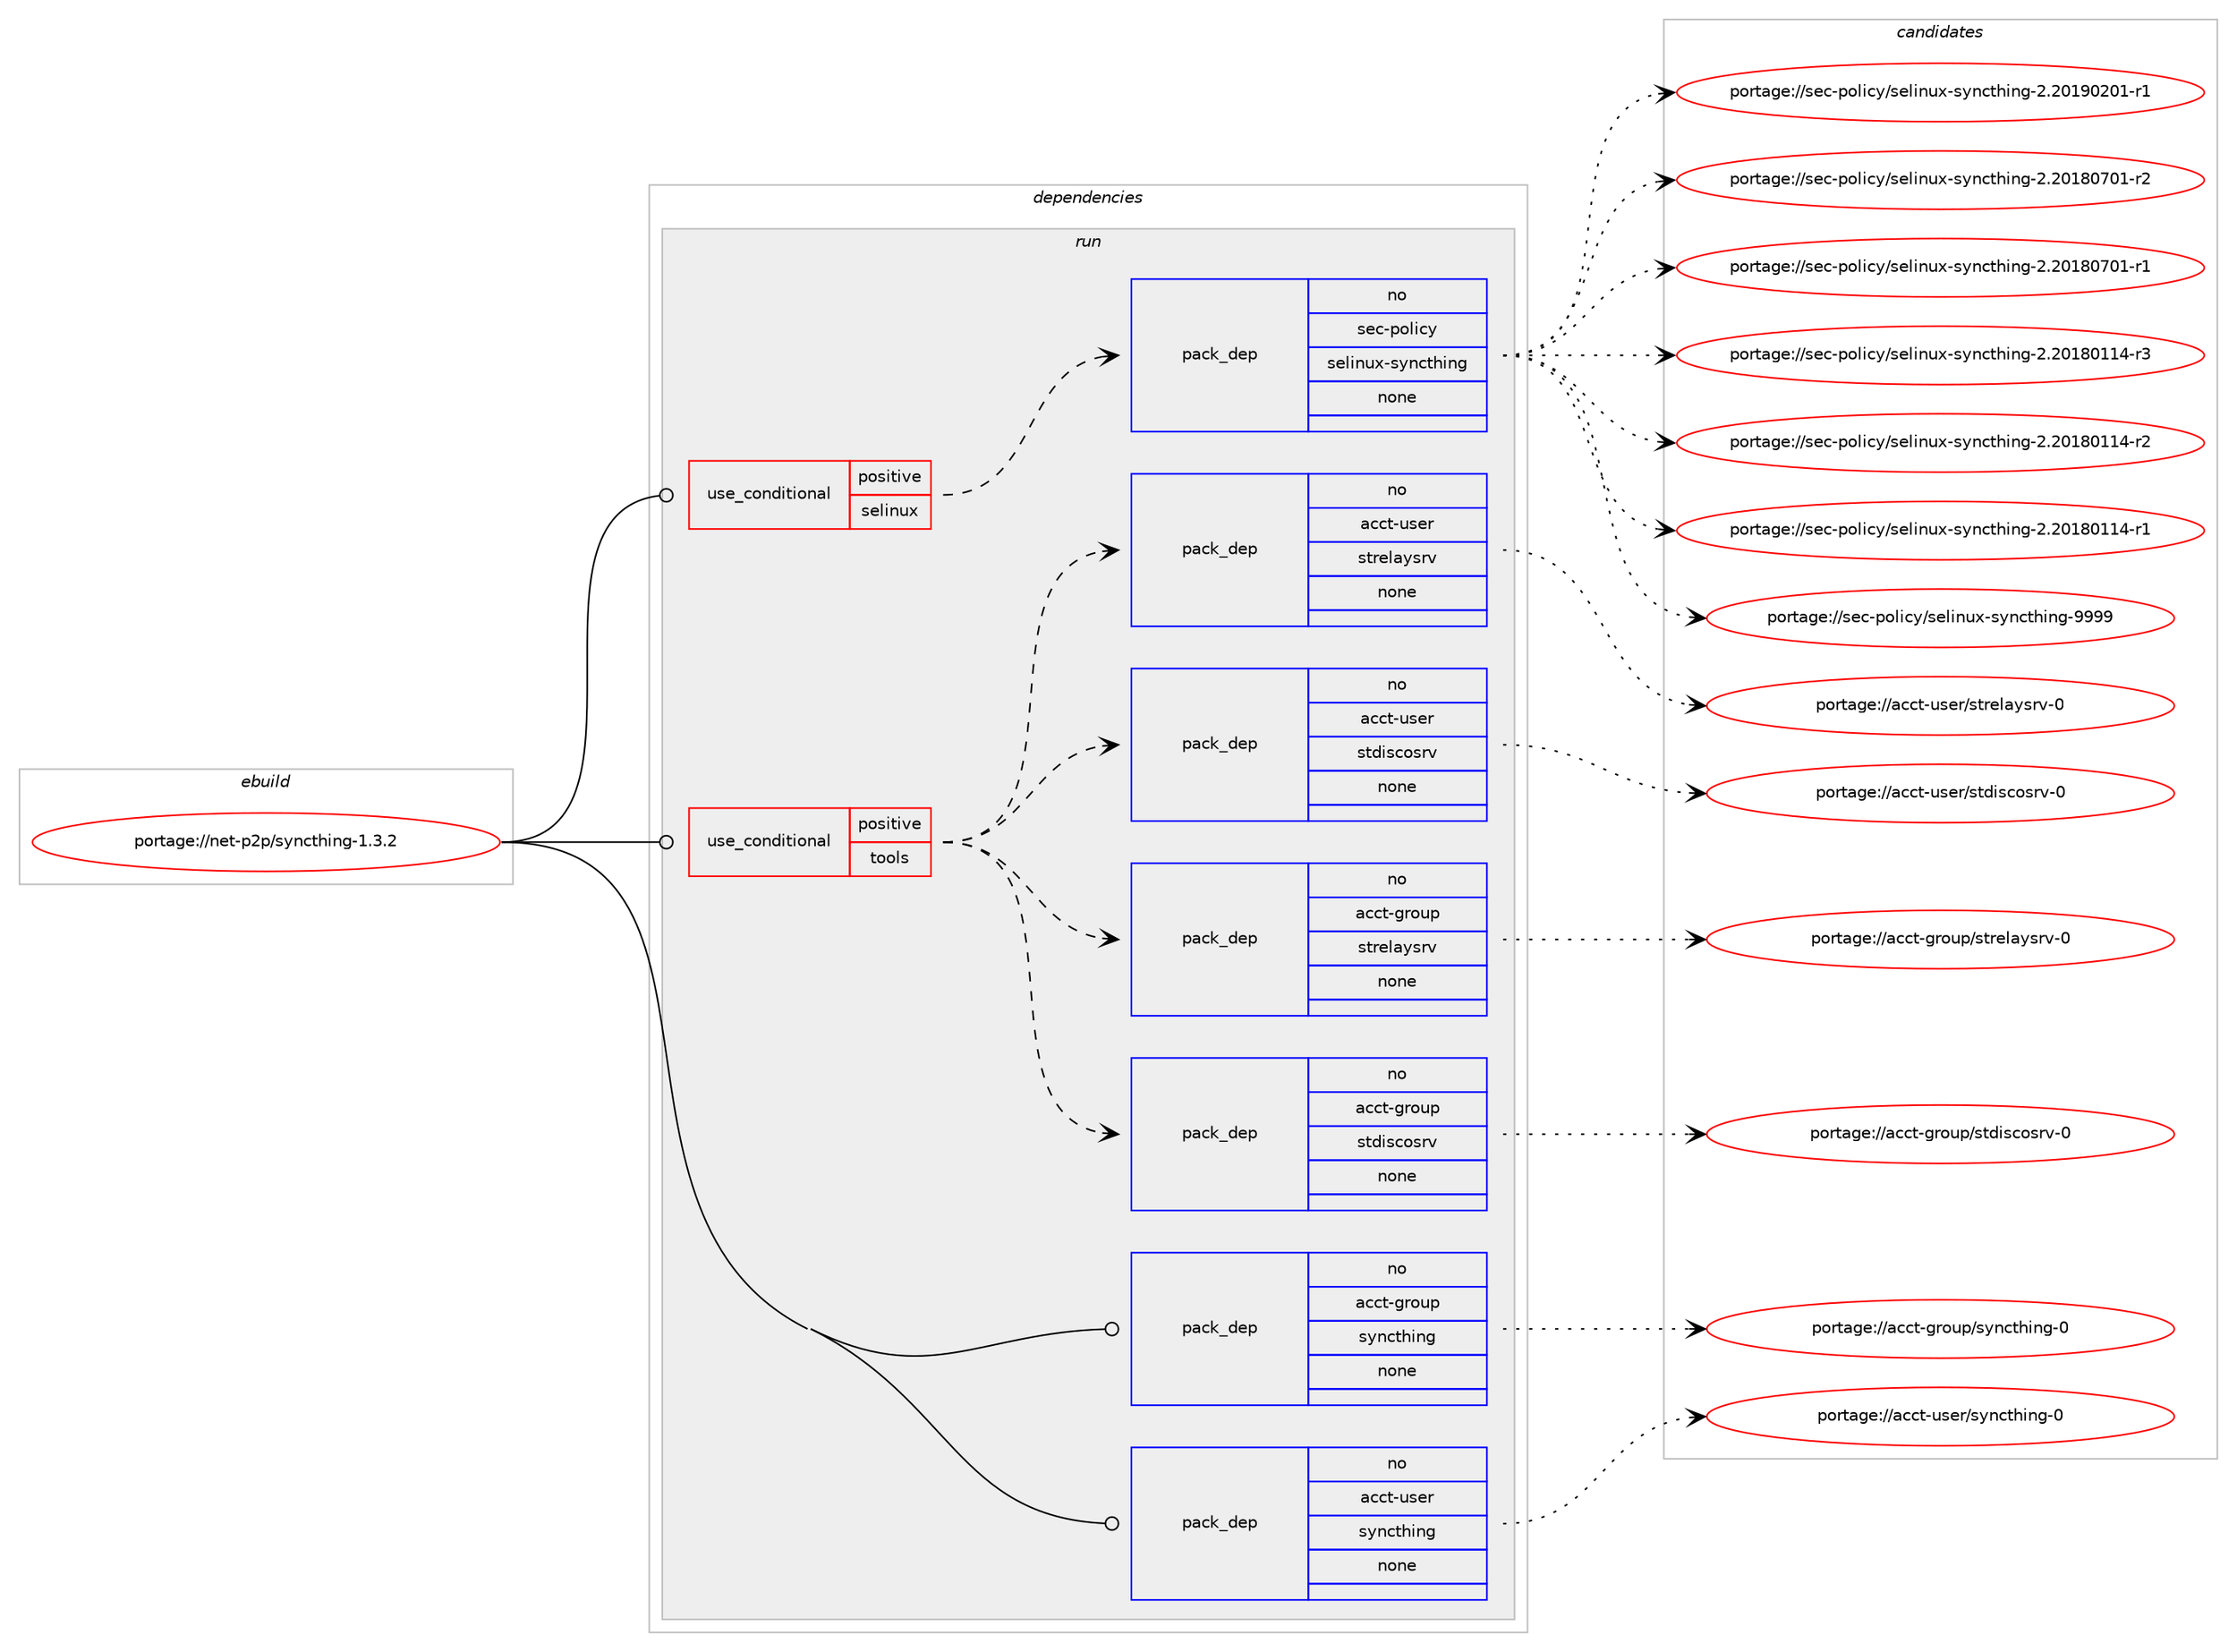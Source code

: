 digraph prolog {

# *************
# Graph options
# *************

newrank=true;
concentrate=true;
compound=true;
graph [rankdir=LR,fontname=Helvetica,fontsize=10,ranksep=1.5];#, ranksep=2.5, nodesep=0.2];
edge  [arrowhead=vee];
node  [fontname=Helvetica,fontsize=10];

# **********
# The ebuild
# **********

subgraph cluster_leftcol {
color=gray;
rank=same;
label=<<i>ebuild</i>>;
id [label="portage://net-p2p/syncthing-1.3.2", color=red, width=4, href="../net-p2p/syncthing-1.3.2.svg"];
}

# ****************
# The dependencies
# ****************

subgraph cluster_midcol {
color=gray;
label=<<i>dependencies</i>>;
subgraph cluster_compile {
fillcolor="#eeeeee";
style=filled;
label=<<i>compile</i>>;
}
subgraph cluster_compileandrun {
fillcolor="#eeeeee";
style=filled;
label=<<i>compile and run</i>>;
}
subgraph cluster_run {
fillcolor="#eeeeee";
style=filled;
label=<<i>run</i>>;
subgraph cond24416 {
dependency125474 [label=<<TABLE BORDER="0" CELLBORDER="1" CELLSPACING="0" CELLPADDING="4"><TR><TD ROWSPAN="3" CELLPADDING="10">use_conditional</TD></TR><TR><TD>positive</TD></TR><TR><TD>selinux</TD></TR></TABLE>>, shape=none, color=red];
subgraph pack99022 {
dependency125475 [label=<<TABLE BORDER="0" CELLBORDER="1" CELLSPACING="0" CELLPADDING="4" WIDTH="220"><TR><TD ROWSPAN="6" CELLPADDING="30">pack_dep</TD></TR><TR><TD WIDTH="110">no</TD></TR><TR><TD>sec-policy</TD></TR><TR><TD>selinux-syncthing</TD></TR><TR><TD>none</TD></TR><TR><TD></TD></TR></TABLE>>, shape=none, color=blue];
}
dependency125474:e -> dependency125475:w [weight=20,style="dashed",arrowhead="vee"];
}
id:e -> dependency125474:w [weight=20,style="solid",arrowhead="odot"];
subgraph cond24417 {
dependency125476 [label=<<TABLE BORDER="0" CELLBORDER="1" CELLSPACING="0" CELLPADDING="4"><TR><TD ROWSPAN="3" CELLPADDING="10">use_conditional</TD></TR><TR><TD>positive</TD></TR><TR><TD>tools</TD></TR></TABLE>>, shape=none, color=red];
subgraph pack99023 {
dependency125477 [label=<<TABLE BORDER="0" CELLBORDER="1" CELLSPACING="0" CELLPADDING="4" WIDTH="220"><TR><TD ROWSPAN="6" CELLPADDING="30">pack_dep</TD></TR><TR><TD WIDTH="110">no</TD></TR><TR><TD>acct-group</TD></TR><TR><TD>stdiscosrv</TD></TR><TR><TD>none</TD></TR><TR><TD></TD></TR></TABLE>>, shape=none, color=blue];
}
dependency125476:e -> dependency125477:w [weight=20,style="dashed",arrowhead="vee"];
subgraph pack99024 {
dependency125478 [label=<<TABLE BORDER="0" CELLBORDER="1" CELLSPACING="0" CELLPADDING="4" WIDTH="220"><TR><TD ROWSPAN="6" CELLPADDING="30">pack_dep</TD></TR><TR><TD WIDTH="110">no</TD></TR><TR><TD>acct-group</TD></TR><TR><TD>strelaysrv</TD></TR><TR><TD>none</TD></TR><TR><TD></TD></TR></TABLE>>, shape=none, color=blue];
}
dependency125476:e -> dependency125478:w [weight=20,style="dashed",arrowhead="vee"];
subgraph pack99025 {
dependency125479 [label=<<TABLE BORDER="0" CELLBORDER="1" CELLSPACING="0" CELLPADDING="4" WIDTH="220"><TR><TD ROWSPAN="6" CELLPADDING="30">pack_dep</TD></TR><TR><TD WIDTH="110">no</TD></TR><TR><TD>acct-user</TD></TR><TR><TD>stdiscosrv</TD></TR><TR><TD>none</TD></TR><TR><TD></TD></TR></TABLE>>, shape=none, color=blue];
}
dependency125476:e -> dependency125479:w [weight=20,style="dashed",arrowhead="vee"];
subgraph pack99026 {
dependency125480 [label=<<TABLE BORDER="0" CELLBORDER="1" CELLSPACING="0" CELLPADDING="4" WIDTH="220"><TR><TD ROWSPAN="6" CELLPADDING="30">pack_dep</TD></TR><TR><TD WIDTH="110">no</TD></TR><TR><TD>acct-user</TD></TR><TR><TD>strelaysrv</TD></TR><TR><TD>none</TD></TR><TR><TD></TD></TR></TABLE>>, shape=none, color=blue];
}
dependency125476:e -> dependency125480:w [weight=20,style="dashed",arrowhead="vee"];
}
id:e -> dependency125476:w [weight=20,style="solid",arrowhead="odot"];
subgraph pack99027 {
dependency125481 [label=<<TABLE BORDER="0" CELLBORDER="1" CELLSPACING="0" CELLPADDING="4" WIDTH="220"><TR><TD ROWSPAN="6" CELLPADDING="30">pack_dep</TD></TR><TR><TD WIDTH="110">no</TD></TR><TR><TD>acct-group</TD></TR><TR><TD>syncthing</TD></TR><TR><TD>none</TD></TR><TR><TD></TD></TR></TABLE>>, shape=none, color=blue];
}
id:e -> dependency125481:w [weight=20,style="solid",arrowhead="odot"];
subgraph pack99028 {
dependency125482 [label=<<TABLE BORDER="0" CELLBORDER="1" CELLSPACING="0" CELLPADDING="4" WIDTH="220"><TR><TD ROWSPAN="6" CELLPADDING="30">pack_dep</TD></TR><TR><TD WIDTH="110">no</TD></TR><TR><TD>acct-user</TD></TR><TR><TD>syncthing</TD></TR><TR><TD>none</TD></TR><TR><TD></TD></TR></TABLE>>, shape=none, color=blue];
}
id:e -> dependency125482:w [weight=20,style="solid",arrowhead="odot"];
}
}

# **************
# The candidates
# **************

subgraph cluster_choices {
rank=same;
color=gray;
label=<<i>candidates</i>>;

subgraph choice99022 {
color=black;
nodesep=1;
choice1151019945112111108105991214711510110810511011712045115121110991161041051101034557575757 [label="portage://sec-policy/selinux-syncthing-9999", color=red, width=4,href="../sec-policy/selinux-syncthing-9999.svg"];
choice11510199451121111081059912147115101108105110117120451151211109911610410511010345504650484957485048494511449 [label="portage://sec-policy/selinux-syncthing-2.20190201-r1", color=red, width=4,href="../sec-policy/selinux-syncthing-2.20190201-r1.svg"];
choice11510199451121111081059912147115101108105110117120451151211109911610410511010345504650484956485548494511450 [label="portage://sec-policy/selinux-syncthing-2.20180701-r2", color=red, width=4,href="../sec-policy/selinux-syncthing-2.20180701-r2.svg"];
choice11510199451121111081059912147115101108105110117120451151211109911610410511010345504650484956485548494511449 [label="portage://sec-policy/selinux-syncthing-2.20180701-r1", color=red, width=4,href="../sec-policy/selinux-syncthing-2.20180701-r1.svg"];
choice11510199451121111081059912147115101108105110117120451151211109911610410511010345504650484956484949524511451 [label="portage://sec-policy/selinux-syncthing-2.20180114-r3", color=red, width=4,href="../sec-policy/selinux-syncthing-2.20180114-r3.svg"];
choice11510199451121111081059912147115101108105110117120451151211109911610410511010345504650484956484949524511450 [label="portage://sec-policy/selinux-syncthing-2.20180114-r2", color=red, width=4,href="../sec-policy/selinux-syncthing-2.20180114-r2.svg"];
choice11510199451121111081059912147115101108105110117120451151211109911610410511010345504650484956484949524511449 [label="portage://sec-policy/selinux-syncthing-2.20180114-r1", color=red, width=4,href="../sec-policy/selinux-syncthing-2.20180114-r1.svg"];
dependency125475:e -> choice1151019945112111108105991214711510110810511011712045115121110991161041051101034557575757:w [style=dotted,weight="100"];
dependency125475:e -> choice11510199451121111081059912147115101108105110117120451151211109911610410511010345504650484957485048494511449:w [style=dotted,weight="100"];
dependency125475:e -> choice11510199451121111081059912147115101108105110117120451151211109911610410511010345504650484956485548494511450:w [style=dotted,weight="100"];
dependency125475:e -> choice11510199451121111081059912147115101108105110117120451151211109911610410511010345504650484956485548494511449:w [style=dotted,weight="100"];
dependency125475:e -> choice11510199451121111081059912147115101108105110117120451151211109911610410511010345504650484956484949524511451:w [style=dotted,weight="100"];
dependency125475:e -> choice11510199451121111081059912147115101108105110117120451151211109911610410511010345504650484956484949524511450:w [style=dotted,weight="100"];
dependency125475:e -> choice11510199451121111081059912147115101108105110117120451151211109911610410511010345504650484956484949524511449:w [style=dotted,weight="100"];
}
subgraph choice99023 {
color=black;
nodesep=1;
choice9799991164510311411111711247115116100105115991111151141184548 [label="portage://acct-group/stdiscosrv-0", color=red, width=4,href="../acct-group/stdiscosrv-0.svg"];
dependency125477:e -> choice9799991164510311411111711247115116100105115991111151141184548:w [style=dotted,weight="100"];
}
subgraph choice99024 {
color=black;
nodesep=1;
choice9799991164510311411111711247115116114101108971211151141184548 [label="portage://acct-group/strelaysrv-0", color=red, width=4,href="../acct-group/strelaysrv-0.svg"];
dependency125478:e -> choice9799991164510311411111711247115116114101108971211151141184548:w [style=dotted,weight="100"];
}
subgraph choice99025 {
color=black;
nodesep=1;
choice9799991164511711510111447115116100105115991111151141184548 [label="portage://acct-user/stdiscosrv-0", color=red, width=4,href="../acct-user/stdiscosrv-0.svg"];
dependency125479:e -> choice9799991164511711510111447115116100105115991111151141184548:w [style=dotted,weight="100"];
}
subgraph choice99026 {
color=black;
nodesep=1;
choice9799991164511711510111447115116114101108971211151141184548 [label="portage://acct-user/strelaysrv-0", color=red, width=4,href="../acct-user/strelaysrv-0.svg"];
dependency125480:e -> choice9799991164511711510111447115116114101108971211151141184548:w [style=dotted,weight="100"];
}
subgraph choice99027 {
color=black;
nodesep=1;
choice9799991164510311411111711247115121110991161041051101034548 [label="portage://acct-group/syncthing-0", color=red, width=4,href="../acct-group/syncthing-0.svg"];
dependency125481:e -> choice9799991164510311411111711247115121110991161041051101034548:w [style=dotted,weight="100"];
}
subgraph choice99028 {
color=black;
nodesep=1;
choice9799991164511711510111447115121110991161041051101034548 [label="portage://acct-user/syncthing-0", color=red, width=4,href="../acct-user/syncthing-0.svg"];
dependency125482:e -> choice9799991164511711510111447115121110991161041051101034548:w [style=dotted,weight="100"];
}
}

}
